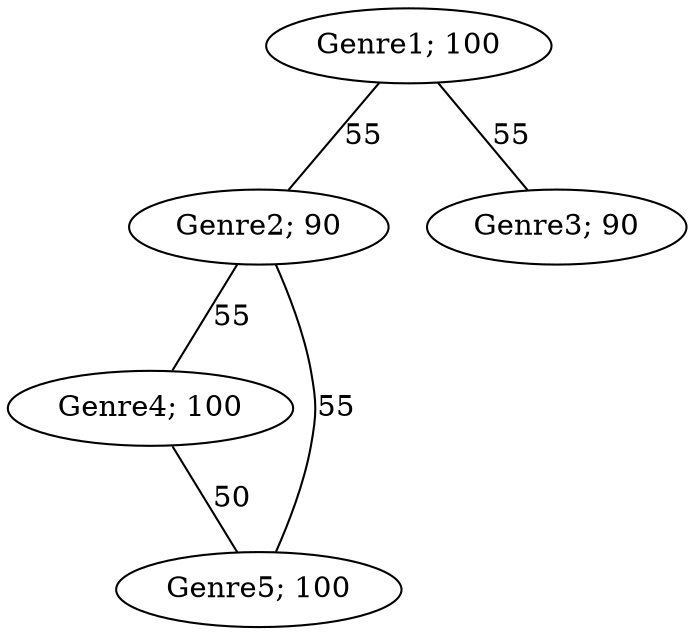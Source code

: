 Graph G{
n1 [label="Genre1; 100"];
n2 [label="Genre2; 90"];
n3 [label="Genre3; 90"];
n4 [label="Genre4; 100"];
n5 [label="Genre5; 100"];
n1 -- n2 [label="55",len=2];
n1 -- n3 [label="55",len=2];
n2 -- n4 [label="55",len=2];
n2 -- n5 [label="55",len=2];
n4 -- n5 [label="50",len=2];
}